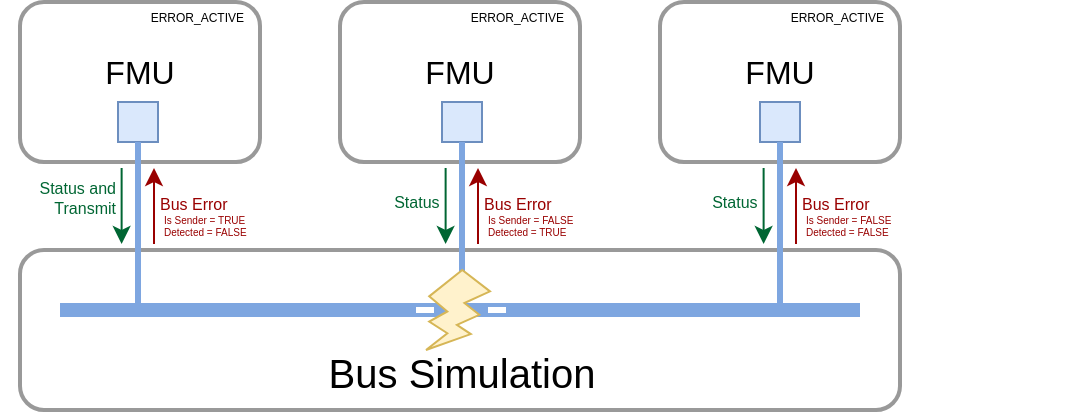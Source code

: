 <mxfile version="21.3.8" type="device">
  <diagram id="zssgmvdwZO7xPkAqMUr9" name="Page-1">
    <mxGraphModel dx="781" dy="439" grid="1" gridSize="10" guides="1" tooltips="1" connect="1" arrows="1" fold="1" page="1" pageScale="1" pageWidth="850" pageHeight="1100" math="0" shadow="0">
      <root>
        <mxCell id="0" />
        <mxCell id="1" parent="0" />
        <mxCell id="v5oIvpwDgeikFxTejpUY-1" value="" style="rounded=1;whiteSpace=wrap;html=1;strokeColor=#999999;strokeWidth=2;" parent="1" vertex="1">
          <mxGeometry x="40" y="6" width="120" height="80" as="geometry" />
        </mxCell>
        <mxCell id="v5oIvpwDgeikFxTejpUY-2" value="" style="rounded=1;whiteSpace=wrap;html=1;strokeColor=#999999;strokeWidth=2;" parent="1" vertex="1">
          <mxGeometry x="200" y="6" width="120" height="80" as="geometry" />
        </mxCell>
        <mxCell id="v5oIvpwDgeikFxTejpUY-4" value="" style="rounded=0;whiteSpace=wrap;html=1;fillColor=#dae8fc;strokeColor=#6c8ebf;" parent="1" vertex="1">
          <mxGeometry x="89" y="56" width="20" height="20" as="geometry" />
        </mxCell>
        <mxCell id="v5oIvpwDgeikFxTejpUY-5" value="" style="rounded=0;whiteSpace=wrap;html=1;fillColor=#dae8fc;strokeColor=#6c8ebf;" parent="1" vertex="1">
          <mxGeometry x="251" y="56" width="20" height="20" as="geometry" />
        </mxCell>
        <mxCell id="v5oIvpwDgeikFxTejpUY-18" value="&lt;div style=&quot;font-size: 16px;&quot;&gt;&lt;font style=&quot;font-size: 16px;&quot;&gt;FMU&lt;/font&gt;&lt;/div&gt;" style="text;html=1;strokeColor=none;fillColor=none;align=center;verticalAlign=middle;whiteSpace=wrap;rounded=0;fontSize=20;" parent="1" vertex="1">
          <mxGeometry x="70" y="26" width="60" height="30" as="geometry" />
        </mxCell>
        <mxCell id="v5oIvpwDgeikFxTejpUY-21" value="&lt;div style=&quot;font-size: 16px;&quot;&gt;&lt;font style=&quot;font-size: 16px;&quot;&gt;FMU&lt;/font&gt;&lt;/div&gt;" style="text;html=1;strokeColor=none;fillColor=none;align=center;verticalAlign=middle;whiteSpace=wrap;rounded=0;fontSize=20;" parent="1" vertex="1">
          <mxGeometry x="230" y="26" width="60" height="30" as="geometry" />
        </mxCell>
        <mxCell id="KEQrLfB2FrUfxKy-oO7P-1" value="" style="rounded=1;whiteSpace=wrap;html=1;strokeColor=#999999;strokeWidth=2;" parent="1" vertex="1">
          <mxGeometry x="40" y="130" width="440" height="80" as="geometry" />
        </mxCell>
        <mxCell id="v5oIvpwDgeikFxTejpUY-17" value="" style="endArrow=none;html=1;fontSize=20;fillColor=#b1ddf0;strokeColor=#7EA6E0;rounded=0;strokeWidth=7;movable=1;resizable=1;rotatable=1;deletable=1;editable=1;connectable=1;" parent="1" edge="1">
          <mxGeometry width="50" height="50" relative="1" as="geometry">
            <mxPoint x="460" y="160" as="sourcePoint" />
            <mxPoint x="60" y="160" as="targetPoint" />
            <Array as="points">
              <mxPoint x="290" y="160" />
              <mxPoint x="110" y="160" />
            </Array>
          </mxGeometry>
        </mxCell>
        <mxCell id="KEQrLfB2FrUfxKy-oO7P-3" value="" style="endArrow=none;html=1;rounded=0;entryX=0.5;entryY=1;entryDx=0;entryDy=0;strokeWidth=3;strokeColor=#7EA6E0;" parent="1" target="v5oIvpwDgeikFxTejpUY-4" edge="1">
          <mxGeometry width="50" height="50" relative="1" as="geometry">
            <mxPoint x="99" y="160" as="sourcePoint" />
            <mxPoint x="78.5" y="110" as="targetPoint" />
          </mxGeometry>
        </mxCell>
        <mxCell id="KEQrLfB2FrUfxKy-oO7P-4" value="" style="endArrow=none;html=1;rounded=0;entryX=0.5;entryY=1;entryDx=0;entryDy=0;strokeWidth=3;strokeColor=#7EA6E0;" parent="1" target="v5oIvpwDgeikFxTejpUY-5" edge="1">
          <mxGeometry width="50" height="50" relative="1" as="geometry">
            <mxPoint x="261" y="160" as="sourcePoint" />
            <mxPoint x="280.66" y="100" as="targetPoint" />
          </mxGeometry>
        </mxCell>
        <mxCell id="KEQrLfB2FrUfxKy-oO7P-5" value="&lt;font style=&quot;font-size: 20px;&quot;&gt;Bus Simulation&lt;/font&gt;" style="text;html=1;strokeColor=none;fillColor=none;align=center;verticalAlign=middle;whiteSpace=wrap;rounded=0;movable=1;resizable=1;rotatable=1;deletable=1;editable=1;connectable=1;fontSize=20;" parent="1" vertex="1">
          <mxGeometry x="61" y="176" width="400" height="30" as="geometry" />
        </mxCell>
        <mxCell id="KEQrLfB2FrUfxKy-oO7P-9" value="" style="endArrow=none;html=1;rounded=0;strokeColor=#FFFFFF;strokeWidth=3;fontSize=16;dashed=1;" parent="1" edge="1">
          <mxGeometry width="50" height="50" relative="1" as="geometry">
            <mxPoint x="238" y="160" as="sourcePoint" />
            <mxPoint x="283" y="160" as="targetPoint" />
          </mxGeometry>
        </mxCell>
        <mxCell id="87jym6ML_O6BWsMyHYAe-4" value="" style="rounded=1;whiteSpace=wrap;html=1;strokeColor=#999999;strokeWidth=2;" parent="1" vertex="1">
          <mxGeometry x="360" y="6" width="120" height="80" as="geometry" />
        </mxCell>
        <mxCell id="87jym6ML_O6BWsMyHYAe-5" value="" style="rounded=0;whiteSpace=wrap;html=1;fillColor=#dae8fc;strokeColor=#6c8ebf;" parent="1" vertex="1">
          <mxGeometry x="410" y="56" width="20" height="20" as="geometry" />
        </mxCell>
        <mxCell id="87jym6ML_O6BWsMyHYAe-6" value="&lt;div style=&quot;font-size: 16px;&quot;&gt;&lt;font style=&quot;font-size: 16px;&quot;&gt;FMU&lt;/font&gt;&lt;/div&gt;" style="text;html=1;strokeColor=none;fillColor=none;align=center;verticalAlign=middle;whiteSpace=wrap;rounded=0;fontSize=20;" parent="1" vertex="1">
          <mxGeometry x="390" y="26" width="60" height="30" as="geometry" />
        </mxCell>
        <mxCell id="87jym6ML_O6BWsMyHYAe-7" value="" style="endArrow=none;html=1;rounded=0;entryX=0.5;entryY=1;entryDx=0;entryDy=0;strokeWidth=3;strokeColor=#7EA6E0;" parent="1" target="87jym6ML_O6BWsMyHYAe-5" edge="1">
          <mxGeometry width="50" height="50" relative="1" as="geometry">
            <mxPoint x="420" y="160" as="sourcePoint" />
            <mxPoint x="439.66" y="100" as="targetPoint" />
          </mxGeometry>
        </mxCell>
        <mxCell id="87jym6ML_O6BWsMyHYAe-8" value="" style="endArrow=classic;html=1;rounded=0;fontSize=8;endSize=6;strokeColor=#006633;" parent="1" edge="1">
          <mxGeometry width="50" height="50" relative="1" as="geometry">
            <mxPoint x="90.81" y="89" as="sourcePoint" />
            <mxPoint x="90.81" y="127" as="targetPoint" />
          </mxGeometry>
        </mxCell>
        <mxCell id="87jym6ML_O6BWsMyHYAe-9" value="Status and&lt;br&gt;Transmit" style="text;html=1;strokeColor=none;fillColor=none;align=right;verticalAlign=middle;whiteSpace=wrap;rounded=0;fontSize=8;fontColor=#006633;" parent="1" vertex="1">
          <mxGeometry x="30" y="99" width="60" height="10" as="geometry" />
        </mxCell>
        <mxCell id="87jym6ML_O6BWsMyHYAe-10" value="" style="endArrow=none;html=1;rounded=0;fontSize=8;endSize=6;startArrow=classic;startFill=1;endFill=0;fillColor=#f8cecc;strokeColor=#990000;" parent="1" edge="1">
          <mxGeometry width="50" height="50" relative="1" as="geometry">
            <mxPoint x="269" y="89" as="sourcePoint" />
            <mxPoint x="269" y="127" as="targetPoint" />
          </mxGeometry>
        </mxCell>
        <mxCell id="87jym6ML_O6BWsMyHYAe-11" value="Bus Error" style="text;html=1;strokeColor=none;fillColor=none;align=left;verticalAlign=middle;whiteSpace=wrap;rounded=0;fontSize=8;fontColor=#990000;" parent="1" vertex="1">
          <mxGeometry x="270" y="102" width="90" height="10" as="geometry" />
        </mxCell>
        <mxCell id="87jym6ML_O6BWsMyHYAe-12" value="" style="endArrow=none;html=1;rounded=0;fontSize=8;endSize=6;startArrow=classic;startFill=1;endFill=0;fillColor=#f8cecc;strokeColor=#990000;" parent="1" edge="1">
          <mxGeometry width="50" height="50" relative="1" as="geometry">
            <mxPoint x="428" y="89" as="sourcePoint" />
            <mxPoint x="428" y="127" as="targetPoint" />
          </mxGeometry>
        </mxCell>
        <mxCell id="87jym6ML_O6BWsMyHYAe-14" value="" style="endArrow=none;html=1;rounded=0;fontSize=8;endSize=6;startArrow=classic;startFill=1;endFill=0;fillColor=#f8cecc;strokeColor=#990000;" parent="1" edge="1">
          <mxGeometry width="50" height="50" relative="1" as="geometry">
            <mxPoint x="107" y="89" as="sourcePoint" />
            <mxPoint x="107" y="127" as="targetPoint" />
          </mxGeometry>
        </mxCell>
        <mxCell id="87jym6ML_O6BWsMyHYAe-16" value="" style="verticalLabelPosition=bottom;verticalAlign=top;html=1;shape=mxgraph.basic.flash;fontSize=8;fillColor=#fff2cc;strokeColor=#d6b656;" parent="1" vertex="1">
          <mxGeometry x="243" y="140" width="32" height="40" as="geometry" />
        </mxCell>
        <mxCell id="KrRxnjXIWImUbvIDb2Ig-2" value="Is Sender = FALSE&lt;br style=&quot;font-size: 5px;&quot;&gt;Detected = TRUE" style="text;html=1;strokeColor=none;fillColor=none;align=left;verticalAlign=middle;whiteSpace=wrap;rounded=0;fontSize=5;fontColor=#990000;" parent="1" vertex="1">
          <mxGeometry x="272" y="112" width="132" height="10" as="geometry" />
        </mxCell>
        <mxCell id="KrRxnjXIWImUbvIDb2Ig-5" value="Bus Error" style="text;html=1;strokeColor=none;fillColor=none;align=left;verticalAlign=middle;whiteSpace=wrap;rounded=0;fontSize=8;fontColor=#990000;" parent="1" vertex="1">
          <mxGeometry x="429" y="102" width="90" height="10" as="geometry" />
        </mxCell>
        <mxCell id="KrRxnjXIWImUbvIDb2Ig-6" value="Is Sender = FALSE&lt;br style=&quot;font-size: 5px;&quot;&gt;Detected = FALSE" style="text;html=1;strokeColor=none;fillColor=none;align=left;verticalAlign=middle;whiteSpace=wrap;rounded=0;fontSize=5;fontColor=#990000;" parent="1" vertex="1">
          <mxGeometry x="431" y="112" width="132" height="10" as="geometry" />
        </mxCell>
        <mxCell id="KrRxnjXIWImUbvIDb2Ig-7" value="Bus Error" style="text;html=1;strokeColor=none;fillColor=none;align=left;verticalAlign=middle;whiteSpace=wrap;rounded=0;fontSize=8;fontColor=#990000;" parent="1" vertex="1">
          <mxGeometry x="108" y="102" width="90" height="10" as="geometry" />
        </mxCell>
        <mxCell id="KrRxnjXIWImUbvIDb2Ig-8" value="Is Sender = TRUE&lt;br style=&quot;font-size: 5px;&quot;&gt;Detected = FALSE" style="text;html=1;strokeColor=none;fillColor=none;align=left;verticalAlign=middle;whiteSpace=wrap;rounded=0;fontSize=5;fontColor=#990000;" parent="1" vertex="1">
          <mxGeometry x="110" y="112" width="132" height="10" as="geometry" />
        </mxCell>
        <mxCell id="AOx-TkYyCgbOwTKHLzrx-1" value="ERROR_ACTIVE" style="text;html=1;strokeColor=none;fillColor=none;align=right;verticalAlign=middle;whiteSpace=wrap;rounded=0;fontSize=6;fontColor=#000000;" parent="1" vertex="1">
          <mxGeometry x="44" y="9" width="110" height="10" as="geometry" />
        </mxCell>
        <mxCell id="AOx-TkYyCgbOwTKHLzrx-2" value="ERROR_ACTIVE" style="text;html=1;strokeColor=none;fillColor=none;align=right;verticalAlign=middle;whiteSpace=wrap;rounded=0;fontSize=6;fontColor=#000000;" parent="1" vertex="1">
          <mxGeometry x="204" y="9" width="110" height="10" as="geometry" />
        </mxCell>
        <mxCell id="AOx-TkYyCgbOwTKHLzrx-3" value="ERROR_ACTIVE" style="text;html=1;strokeColor=none;fillColor=none;align=right;verticalAlign=middle;whiteSpace=wrap;rounded=0;fontSize=6;fontColor=#000000;" parent="1" vertex="1">
          <mxGeometry x="364" y="9" width="110" height="10" as="geometry" />
        </mxCell>
        <mxCell id="AOx-TkYyCgbOwTKHLzrx-4" value="" style="endArrow=classic;html=1;rounded=0;fontSize=8;endSize=6;strokeColor=#006633;" parent="1" edge="1">
          <mxGeometry width="50" height="50" relative="1" as="geometry">
            <mxPoint x="252.81" y="89" as="sourcePoint" />
            <mxPoint x="252.81" y="127" as="targetPoint" />
          </mxGeometry>
        </mxCell>
        <mxCell id="AOx-TkYyCgbOwTKHLzrx-5" value="Status&amp;nbsp;" style="text;html=1;strokeColor=none;fillColor=none;align=right;verticalAlign=middle;whiteSpace=wrap;rounded=0;fontSize=8;fontColor=#006633;" parent="1" vertex="1">
          <mxGeometry x="194" y="101" width="60" height="10" as="geometry" />
        </mxCell>
        <mxCell id="AOx-TkYyCgbOwTKHLzrx-6" value="" style="endArrow=classic;html=1;rounded=0;fontSize=8;endSize=6;strokeColor=#006633;" parent="1" edge="1">
          <mxGeometry width="50" height="50" relative="1" as="geometry">
            <mxPoint x="411.81" y="89" as="sourcePoint" />
            <mxPoint x="411.81" y="127" as="targetPoint" />
          </mxGeometry>
        </mxCell>
        <mxCell id="AOx-TkYyCgbOwTKHLzrx-7" value="Status&amp;nbsp;" style="text;html=1;strokeColor=none;fillColor=none;align=right;verticalAlign=middle;whiteSpace=wrap;rounded=0;fontSize=8;fontColor=#006633;" parent="1" vertex="1">
          <mxGeometry x="353" y="101" width="60" height="10" as="geometry" />
        </mxCell>
      </root>
    </mxGraphModel>
  </diagram>
</mxfile>
